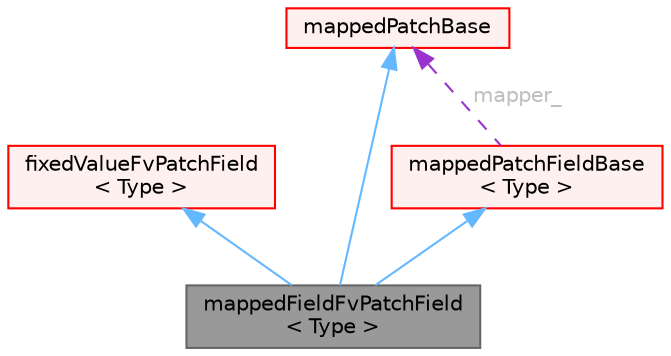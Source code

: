 digraph "mappedFieldFvPatchField&lt; Type &gt;"
{
 // LATEX_PDF_SIZE
  bgcolor="transparent";
  edge [fontname=Helvetica,fontsize=10,labelfontname=Helvetica,labelfontsize=10];
  node [fontname=Helvetica,fontsize=10,shape=box,height=0.2,width=0.4];
  Node1 [id="Node000001",label="mappedFieldFvPatchField\l\< Type \>",height=0.2,width=0.4,color="gray40", fillcolor="grey60", style="filled", fontcolor="black",tooltip="This boundary condition provides a self-contained version of the mapped condition...."];
  Node2 -> Node1 [id="edge1_Node000001_Node000002",dir="back",color="steelblue1",style="solid",tooltip=" "];
  Node2 [id="Node000002",label="fixedValueFvPatchField\l\< Type \>",height=0.2,width=0.4,color="red", fillcolor="#FFF0F0", style="filled",URL="$classFoam_1_1fixedValueFvPatchField.html",tooltip="This boundary condition supplies a fixed value constraint, and is the base class for a number of othe..."];
  Node12 -> Node1 [id="edge2_Node000001_Node000012",dir="back",color="steelblue1",style="solid",tooltip=" "];
  Node12 [id="Node000012",label="mappedPatchBase",height=0.2,width=0.4,color="red", fillcolor="#FFF0F0", style="filled",URL="$classFoam_1_1mappedPatchBase.html",tooltip="Determines a mapping between patch face centres and mesh cell or face centres and processors they're ..."];
  Node45 -> Node1 [id="edge3_Node000001_Node000045",dir="back",color="steelblue1",style="solid",tooltip=" "];
  Node45 [id="Node000045",label="mappedPatchFieldBase\l\< Type \>",height=0.2,width=0.4,color="red", fillcolor="#FFF0F0", style="filled",URL="$classFoam_1_1mappedPatchFieldBase.html",tooltip="Functionality for sampling fields using mappedPatchBase. Every call to mappedField() returns a sample..."];
  Node12 -> Node45 [id="edge4_Node000045_Node000012",dir="back",color="darkorchid3",style="dashed",tooltip=" ",label=" mapper_",fontcolor="grey" ];
}
